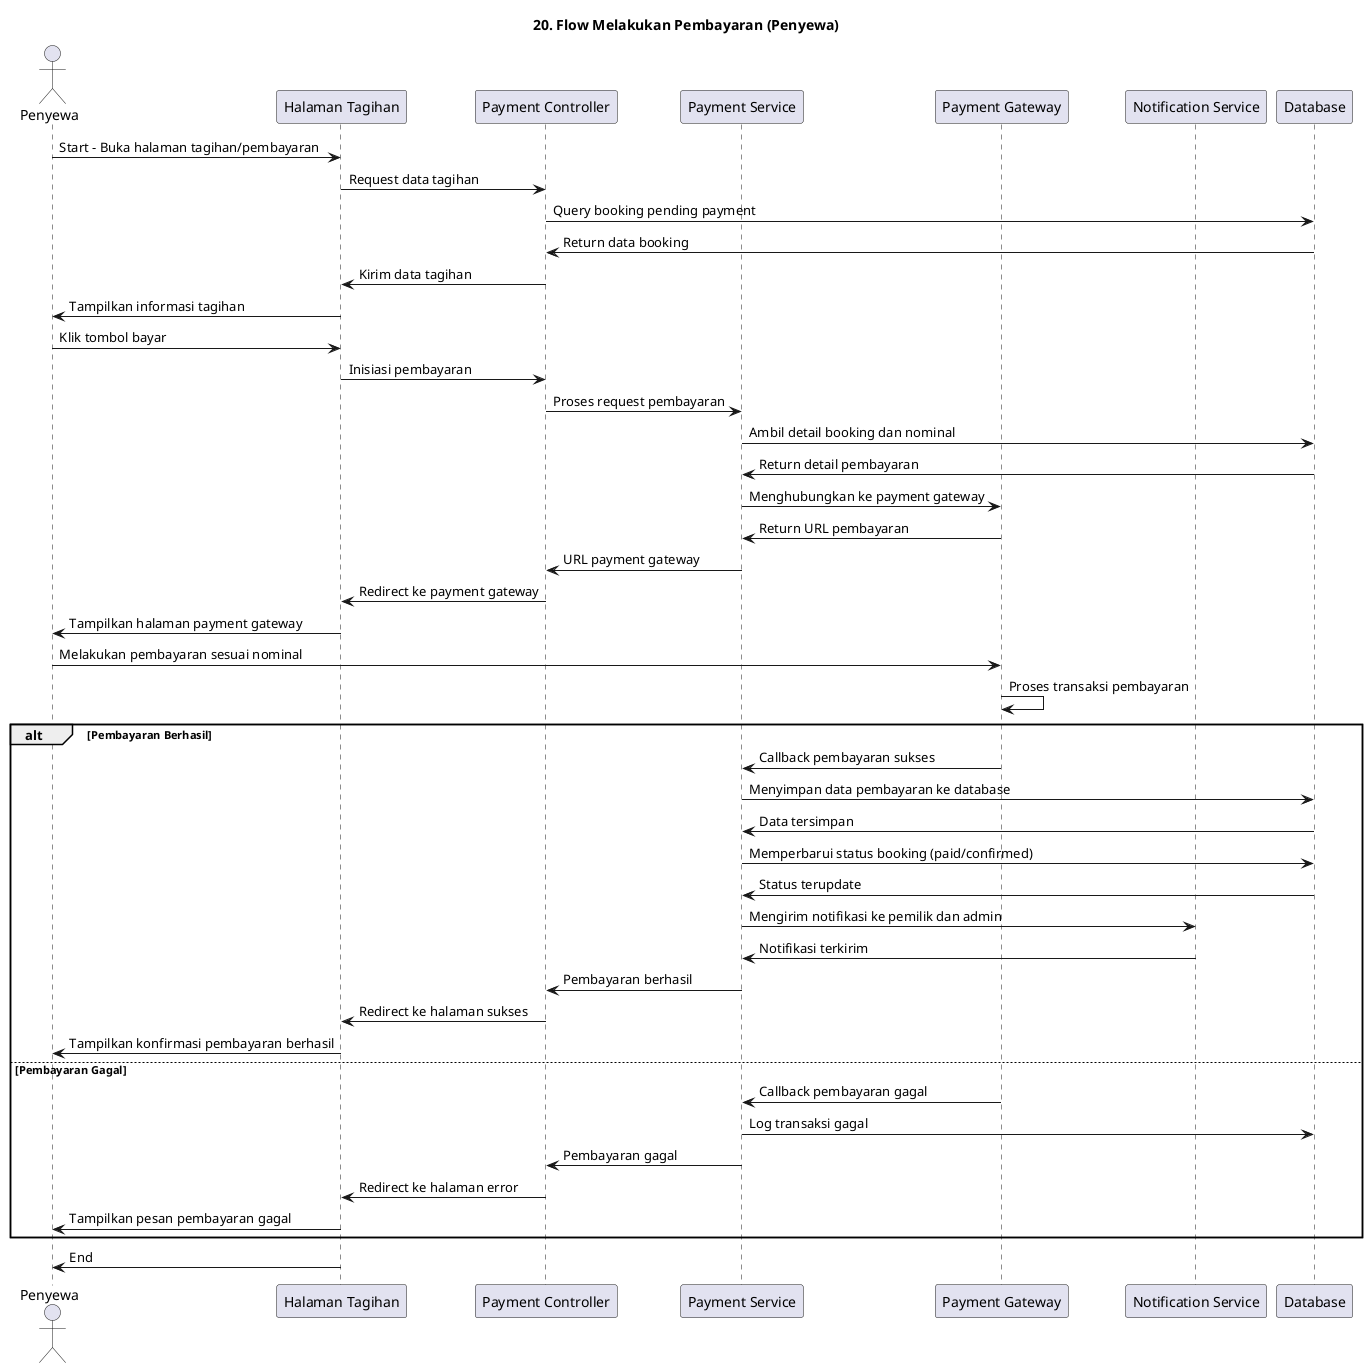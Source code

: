 @startuml 20_Flow_Melakukan_Pembayaran
title 20. Flow Melakukan Pembayaran (Penyewa)

actor Penyewa
participant "Halaman Tagihan" as Page
participant "Payment Controller" as Ctrl
participant "Payment Service" as PaySvc
participant "Payment Gateway" as Gateway
participant "Notification Service" as Notif
participant Database as DB

Penyewa -> Page: Start - Buka halaman tagihan/pembayaran
Page -> Ctrl: Request data tagihan
Ctrl -> DB: Query booking pending payment
DB -> Ctrl: Return data booking
Ctrl -> Page: Kirim data tagihan
Page -> Penyewa: Tampilkan informasi tagihan

Penyewa -> Page: Klik tombol bayar
Page -> Ctrl: Inisiasi pembayaran
Ctrl -> PaySvc: Proses request pembayaran
PaySvc -> DB: Ambil detail booking dan nominal
DB -> PaySvc: Return detail pembayaran

PaySvc -> Gateway: Menghubungkan ke payment gateway
Gateway -> PaySvc: Return URL pembayaran
PaySvc -> Ctrl: URL payment gateway
Ctrl -> Page: Redirect ke payment gateway
Page -> Penyewa: Tampilkan halaman payment gateway

Penyewa -> Gateway: Melakukan pembayaran sesuai nominal
Gateway -> Gateway: Proses transaksi pembayaran

alt Pembayaran Berhasil
    Gateway -> PaySvc: Callback pembayaran sukses
    PaySvc -> DB: Menyimpan data pembayaran ke database
    DB -> PaySvc: Data tersimpan
    
    PaySvc -> DB: Memperbarui status booking (paid/confirmed)
    DB -> PaySvc: Status terupdate
    
    PaySvc -> Notif: Mengirim notifikasi ke pemilik dan admin
    Notif -> PaySvc: Notifikasi terkirim
    
    PaySvc -> Ctrl: Pembayaran berhasil
    Ctrl -> Page: Redirect ke halaman sukses
    Page -> Penyewa: Tampilkan konfirmasi pembayaran berhasil
    
else Pembayaran Gagal
    Gateway -> PaySvc: Callback pembayaran gagal
    PaySvc -> DB: Log transaksi gagal
    PaySvc -> Ctrl: Pembayaran gagal
    Ctrl -> Page: Redirect ke halaman error
    Page -> Penyewa: Tampilkan pesan pembayaran gagal
end

Page -> Penyewa: End

@enduml